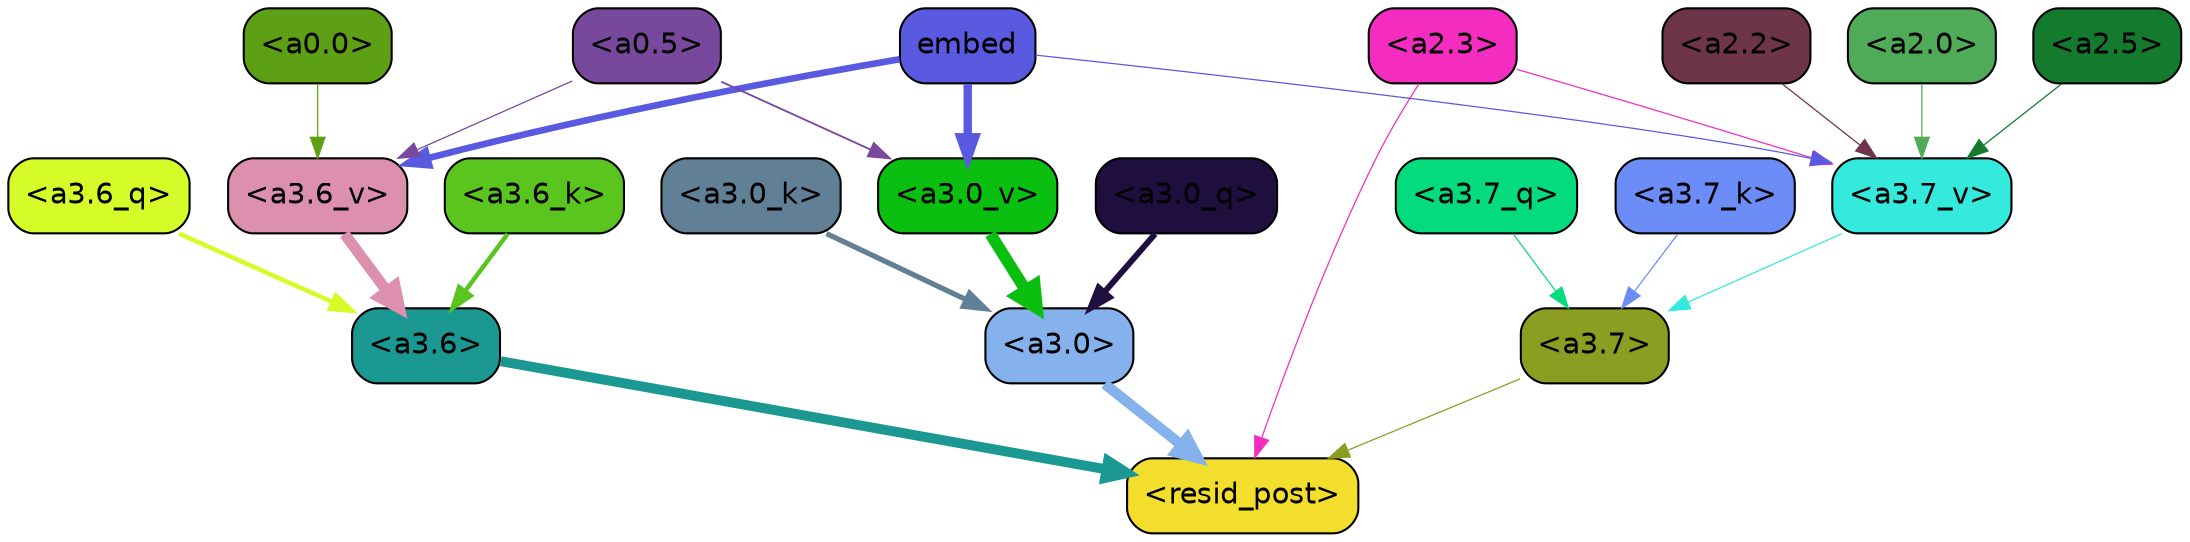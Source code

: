 strict digraph "" {
	graph [bgcolor=transparent,
		layout=dot,
		overlap=false,
		splines=true
	];
	"<a3.7>"	[color=black,
		fillcolor="#8b9e22",
		fontname=Helvetica,
		shape=box,
		style="filled, rounded"];
	"<resid_post>"	[color=black,
		fillcolor="#f3de2e",
		fontname=Helvetica,
		shape=box,
		style="filled, rounded"];
	"<a3.7>" -> "<resid_post>"	[color="#8b9e22",
		penwidth=0.6];
	"<a3.6>"	[color=black,
		fillcolor="#1c9892",
		fontname=Helvetica,
		shape=box,
		style="filled, rounded"];
	"<a3.6>" -> "<resid_post>"	[color="#1c9892",
		penwidth=4.749041676521301];
	"<a3.0>"	[color=black,
		fillcolor="#85b2ec",
		fontname=Helvetica,
		shape=box,
		style="filled, rounded"];
	"<a3.0>" -> "<resid_post>"	[color="#85b2ec",
		penwidth=5.004215121269226];
	"<a2.3>"	[color=black,
		fillcolor="#f42dc0",
		fontname=Helvetica,
		shape=box,
		style="filled, rounded"];
	"<a2.3>" -> "<resid_post>"	[color="#f42dc0",
		penwidth=0.6];
	"<a3.7_v>"	[color=black,
		fillcolor="#34eadd",
		fontname=Helvetica,
		shape=box,
		style="filled, rounded"];
	"<a2.3>" -> "<a3.7_v>"	[color="#f42dc0",
		penwidth=0.6];
	"<a3.7_q>"	[color=black,
		fillcolor="#03db7d",
		fontname=Helvetica,
		shape=box,
		style="filled, rounded"];
	"<a3.7_q>" -> "<a3.7>"	[color="#03db7d",
		penwidth=0.6];
	"<a3.6_q>"	[color=black,
		fillcolor="#d5fb29",
		fontname=Helvetica,
		shape=box,
		style="filled, rounded"];
	"<a3.6_q>" -> "<a3.6>"	[color="#d5fb29",
		penwidth=2.160832464694977];
	"<a3.0_q>"	[color=black,
		fillcolor="#1f0f3e",
		fontname=Helvetica,
		shape=box,
		style="filled, rounded"];
	"<a3.0_q>" -> "<a3.0>"	[color="#1f0f3e",
		penwidth=2.870753765106201];
	"<a3.7_k>"	[color=black,
		fillcolor="#6c8df7",
		fontname=Helvetica,
		shape=box,
		style="filled, rounded"];
	"<a3.7_k>" -> "<a3.7>"	[color="#6c8df7",
		penwidth=0.6];
	"<a3.6_k>"	[color=black,
		fillcolor="#59c51e",
		fontname=Helvetica,
		shape=box,
		style="filled, rounded"];
	"<a3.6_k>" -> "<a3.6>"	[color="#59c51e",
		penwidth=2.13908451795578];
	"<a3.0_k>"	[color=black,
		fillcolor="#617f95",
		fontname=Helvetica,
		shape=box,
		style="filled, rounded"];
	"<a3.0_k>" -> "<a3.0>"	[color="#617f95",
		penwidth=2.520303964614868];
	"<a3.7_v>" -> "<a3.7>"	[color="#34eadd",
		penwidth=0.6];
	"<a3.6_v>"	[color=black,
		fillcolor="#dd90ae",
		fontname=Helvetica,
		shape=box,
		style="filled, rounded"];
	"<a3.6_v>" -> "<a3.6>"	[color="#dd90ae",
		penwidth=5.297133803367615];
	"<a3.0_v>"	[color=black,
		fillcolor="#0abf0f",
		fontname=Helvetica,
		shape=box,
		style="filled, rounded"];
	"<a3.0_v>" -> "<a3.0>"	[color="#0abf0f",
		penwidth=5.680712580680847];
	"<a2.5>"	[color=black,
		fillcolor="#147b2e",
		fontname=Helvetica,
		shape=box,
		style="filled, rounded"];
	"<a2.5>" -> "<a3.7_v>"	[color="#147b2e",
		penwidth=0.6];
	"<a2.2>"	[color=black,
		fillcolor="#6e3449",
		fontname=Helvetica,
		shape=box,
		style="filled, rounded"];
	"<a2.2>" -> "<a3.7_v>"	[color="#6e3449",
		penwidth=0.6];
	"<a2.0>"	[color=black,
		fillcolor="#4fab57",
		fontname=Helvetica,
		shape=box,
		style="filled, rounded"];
	"<a2.0>" -> "<a3.7_v>"	[color="#4fab57",
		penwidth=0.6];
	embed	[color=black,
		fillcolor="#595ae0",
		fontname=Helvetica,
		shape=box,
		style="filled, rounded"];
	embed -> "<a3.7_v>"	[color="#595ae0",
		penwidth=0.6];
	embed -> "<a3.6_v>"	[color="#595ae0",
		penwidth=3.1808209121227264];
	embed -> "<a3.0_v>"	[color="#595ae0",
		penwidth=4.036660343408585];
	"<a0.5>"	[color=black,
		fillcolor="#78489d",
		fontname=Helvetica,
		shape=box,
		style="filled, rounded"];
	"<a0.5>" -> "<a3.6_v>"	[color="#78489d",
		penwidth=0.6];
	"<a0.5>" -> "<a3.0_v>"	[color="#78489d",
		penwidth=0.8798569142818451];
	"<a0.0>"	[color=black,
		fillcolor="#5da016",
		fontname=Helvetica,
		shape=box,
		style="filled, rounded"];
	"<a0.0>" -> "<a3.6_v>"	[color="#5da016",
		penwidth=0.6];
}
